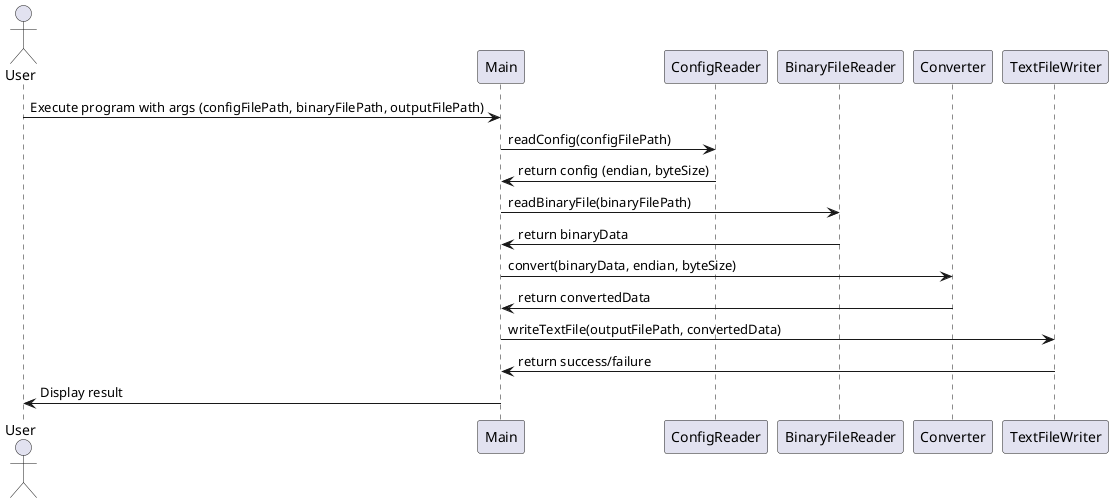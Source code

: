 @startuml raw_image_converter_シーケンス図

actor User
participant Main
participant ConfigReader
participant BinaryFileReader
participant Converter
participant TextFileWriter

User -> Main: Execute program with args (configFilePath, binaryFilePath, outputFilePath)
Main -> ConfigReader: readConfig(configFilePath)
ConfigReader -> Main: return config (endian, byteSize)
Main -> BinaryFileReader: readBinaryFile(binaryFilePath)
BinaryFileReader -> Main: return binaryData
Main -> Converter: convert(binaryData, endian, byteSize)
Converter -> Main: return convertedData
Main -> TextFileWriter: writeTextFile(outputFilePath, convertedData)
TextFileWriter -> Main: return success/failure
Main -> User: Display result

@enduml